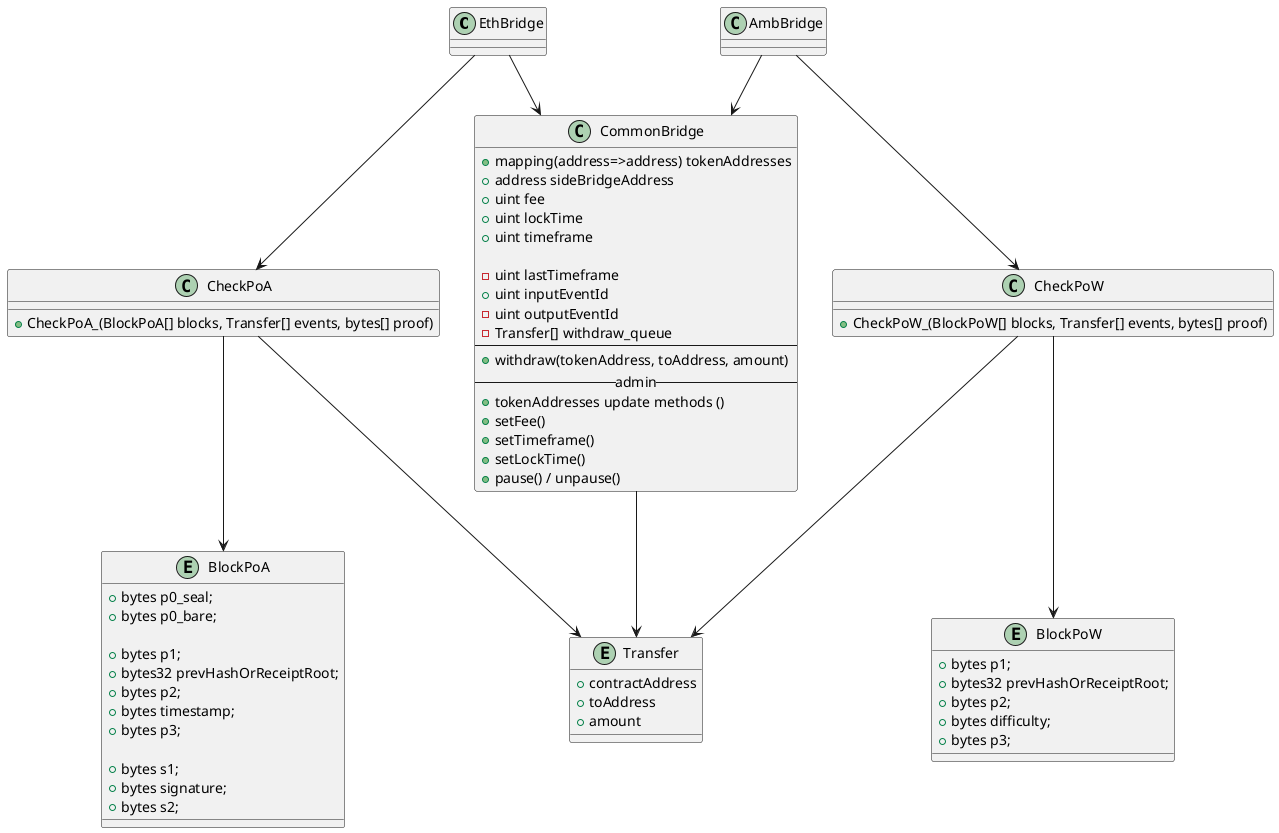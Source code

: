 @startuml


class EthBridge {

}
class AmbBridge {

}


class CheckPoW {
    +CheckPoW_(BlockPoW[] blocks, Transfer[] events, bytes[] proof)
}

class CheckPoA {
    +CheckPoA_(BlockPoA[] blocks, Transfer[] events, bytes[] proof)
}


entity BlockPoW {
    +bytes p1;
    +bytes32 prevHashOrReceiptRoot;
    +bytes p2;
    +bytes difficulty;
    +bytes p3;
}

entity BlockPoA {
    +bytes p0_seal;
    +bytes p0_bare;

    +bytes p1;
    +bytes32 prevHashOrReceiptRoot;
    +bytes p2;
    +bytes timestamp;
    +bytes p3;

    +bytes s1;
    +bytes signature;
    +bytes s2;
}



class CommonBridge {
    +mapping(address=>address) tokenAddresses
    +address sideBridgeAddress
    +uint fee
    +uint lockTime
    +uint timeframe

    -uint lastTimeframe
    +uint inputEventId
    -uint outputEventId
    -Transfer[] withdraw_queue
    --
    +withdraw(tokenAddress, toAddress, amount)
    --admin--
    +tokenAddresses update methods ()
    +setFee()
    +setTimeframe()
    +setLockTime()
    +pause() / unpause()
}


entity Transfer {
    +contractAddress
    +toAddress
    +amount
}


AmbBridge --> CheckPoW
EthBridge --> CheckPoA

CheckPoW --> BlockPoW
CheckPoA --> BlockPoA
CheckPoW --> Transfer
CheckPoA --> Transfer

AmbBridge --> CommonBridge
EthBridge --> CommonBridge
CommonBridge --> Transfer


@enduml
